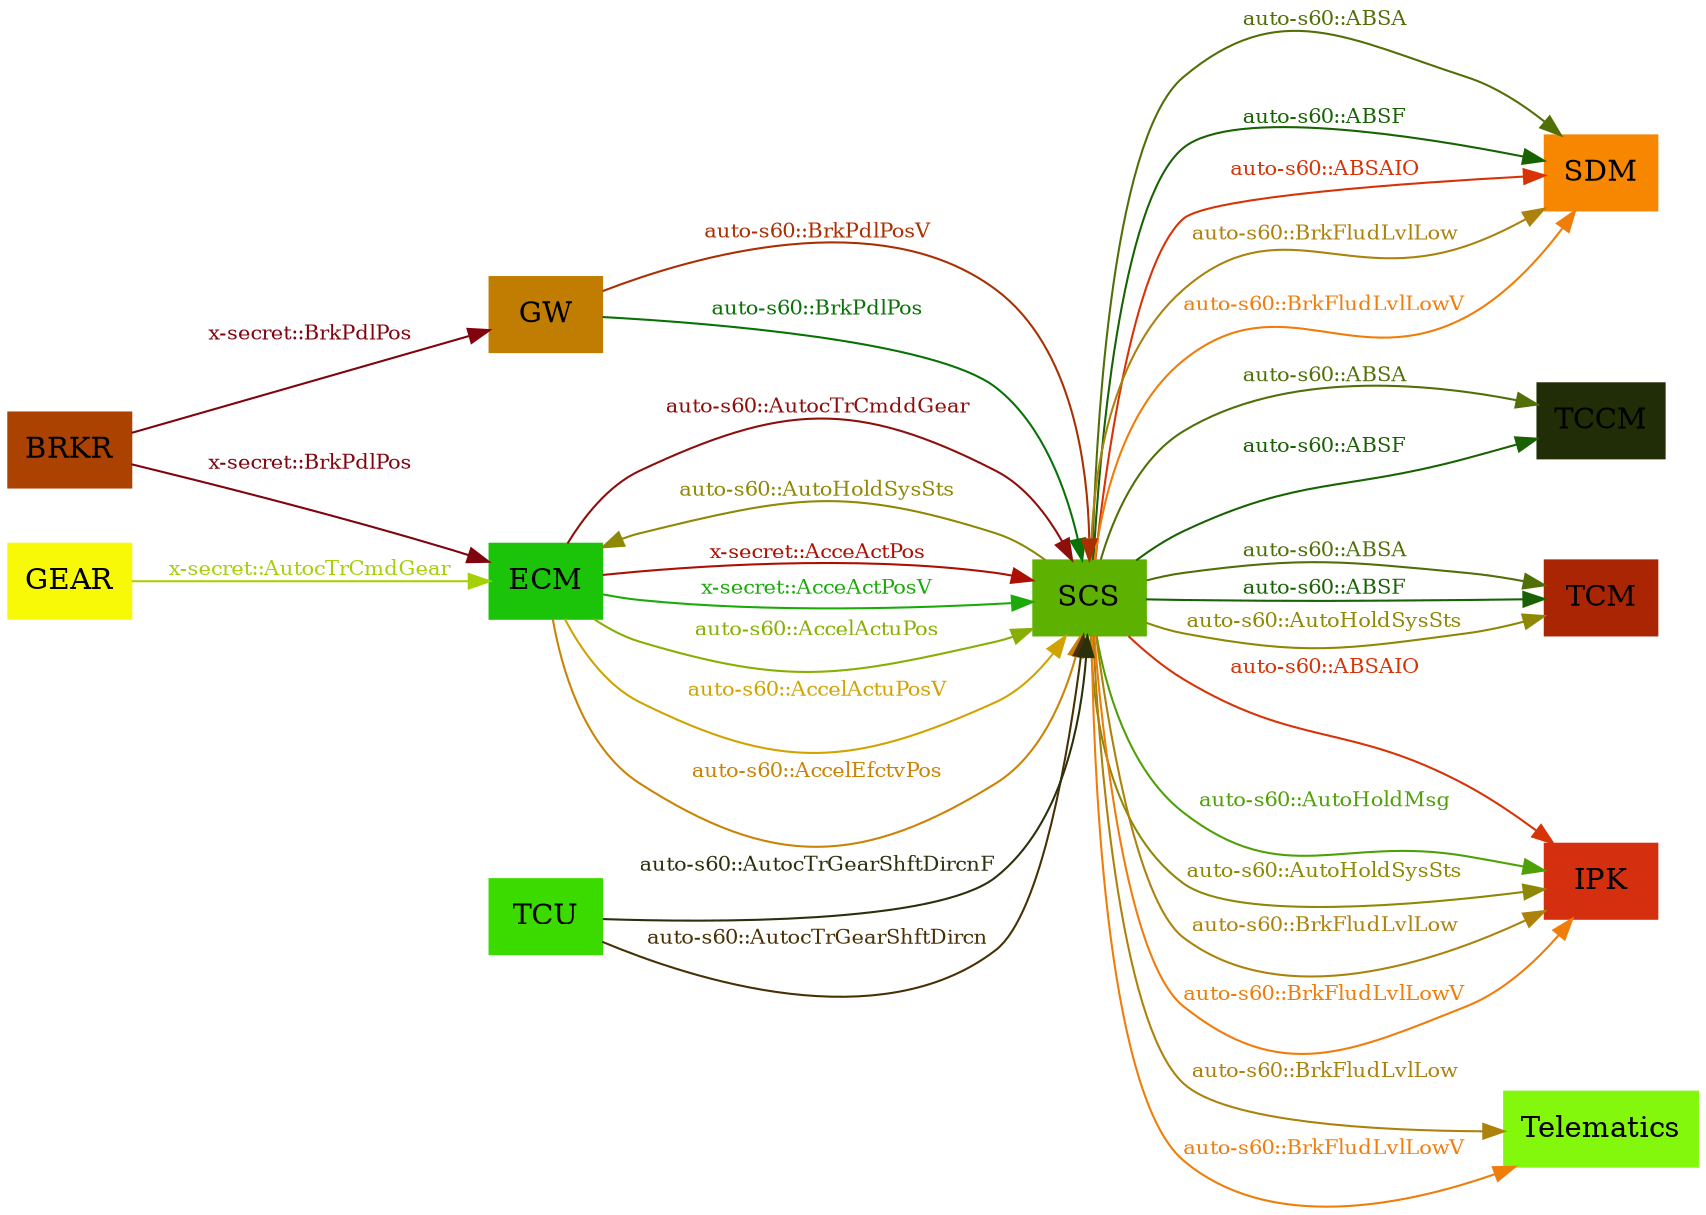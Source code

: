 digraph Signals {
	graph [rankdir=LR title="ECU Signals"]
	node [shape=box style=filled]
	edge [fontsize=10]
		ECM [label=ECM color="#1bc39"]
		SCS [label=SCS color="#5db11"]
			ECM -> SCS [label="x-secret::AcceActPos" color="#aa103" fontcolor="#aa103" tooltip="Accelerator Actual  Position"]
			ECM -> SCS [label="x-secret::AcceActPosV" color="#1baaa" fontcolor="#1baaa" tooltip="Accelerator Actual  Position Validity"]
		GEAR [label=GEAR color="#f7f96"]
			GEAR -> ECM [label="x-secret::AutocTrCmdGear" color="#a5d08" fontcolor="#a5d08" tooltip="Automatic Transimission Commanded Gear"]
		BRKR [label=BRKR color="#ab422"]
		GW [label=GW color="#c17d1"]
			BRKR -> GW [label="x-secret::BrkPdlPos" color="#8103e" fontcolor="#8103e" tooltip="Brake Pedal Position"]
			BRKR -> ECM [label="x-secret::BrkPdlPos" color="#8103e" fontcolor="#8103e" tooltip="Brake Pedal Position"]
			ECM -> SCS [label="auto-s60::AccelActuPos" color="#87af3" fontcolor="#87af3" tooltip="Accelerator Actual Position"]
			ECM -> SCS [label="auto-s60::AccelActuPosV" color="#d0a30" fontcolor="#d0a30" tooltip="Accelerator Actual Position Validity"]
			ECM -> SCS [label="auto-s60::AccelEfctvPos" color="#ca835" fontcolor="#ca835" tooltip="Accelerator Effective Position"]
		SDM [label=SDM color="#f7860"]
			SCS -> SDM [label="auto-s60::ABSA" color="#50707" fontcolor="#50707" tooltip="Antilock Brake System Active"]
		TCCM [label=TCCM color="#202d6"]
			SCS -> TCCM [label="auto-s60::ABSA" color="#50707" fontcolor="#50707" tooltip="Antilock Brake System Active"]
		TCM [label=TCM color="#a9254"]
			SCS -> TCM [label="auto-s60::ABSA" color="#50707" fontcolor="#50707" tooltip="Antilock Brake System Active"]
			SCS -> SDM [label="auto-s60::ABSF" color="#19624" fontcolor="#19624" tooltip="Antilock Brake System Failed"]
			SCS -> TCCM [label="auto-s60::ABSF" color="#19624" fontcolor="#19624" tooltip="Antilock Brake System Failed"]
			SCS -> TCM [label="auto-s60::ABSF" color="#19624" fontcolor="#19624" tooltip="Antilock Brake System Failed"]
		IPK [label=IPK color="#d42ff"]
			SCS -> IPK [label="auto-s60::ABSAIO" color="#d7337" fontcolor="#d7337" tooltip="Antilock Brake System Active Indication On"]
			SCS -> SDM [label="auto-s60::ABSAIO" color="#d7337" fontcolor="#d7337" tooltip="Antilock Brake System Active Indication On"]
			SCS -> IPK [label="auto-s60::AutoHoldMsg" color="#4ea05" fontcolor="#4ea05" tooltip="Auto Hold Message"]
			SCS -> IPK [label="auto-s60::AutoHoldSysSts" color="#8e885" fontcolor="#8e885" tooltip="Auto Hold System Status"]
			SCS -> ECM [label="auto-s60::AutoHoldSysSts" color="#8e885" fontcolor="#8e885" tooltip="Auto Hold System Status"]
			SCS -> TCM [label="auto-s60::AutoHoldSysSts" color="#8e885" fontcolor="#8e885" tooltip="Auto Hold System Status"]
			ECM -> SCS [label="auto-s60::AutocTrCmddGear" color="#8d0fc" fontcolor="#8d0fc" tooltip="Automatic Transmission Commanded Gear"]
		TCU [label=TCU color="#3cdb0"]
			TCU -> SCS [label="auto-s60::AutocTrGearShftDircn" color="#46304" fontcolor="#46304" tooltip="Automatic Transmission Gear Shift Direction"]
			TCU -> SCS [label="auto-s60::AutocTrGearShftDircnF" color="#2930a" fontcolor="#2930a" tooltip="Automatic Transmission Gear Shift Direction Failure"]
			SCS -> IPK [label="auto-s60::BrkFludLvlLow" color="#ac82d" fontcolor="#ac82d" tooltip="Break Fluid Level Low"]
		Telematics [label=Telematics color="#83f8d"]
			SCS -> Telematics [label="auto-s60::BrkFludLvlLow" color="#ac82d" fontcolor="#ac82d" tooltip="Break Fluid Level Low"]
			SCS -> SDM [label="auto-s60::BrkFludLvlLow" color="#ac82d" fontcolor="#ac82d" tooltip="Break Fluid Level Low"]
			SCS -> IPK [label="auto-s60::BrkFludLvlLowV" color="#f07c9" fontcolor="#f07c9" tooltip="Brake Fluid Level Low Validity"]
			SCS -> Telematics [label="auto-s60::BrkFludLvlLowV" color="#f07c9" fontcolor="#f07c9" tooltip="Brake Fluid Level Low Validity"]
			SCS -> SDM [label="auto-s60::BrkFludLvlLowV" color="#f07c9" fontcolor="#f07c9" tooltip="Brake Fluid Level Low Validity"]
			GW -> SCS [label="auto-s60::BrkPdlPos" color="#07725" fontcolor="#07725" tooltip="Brake Pedel Position"]
			GW -> SCS [label="auto-s60::BrkPdlPosV" color="#aa2f2" fontcolor="#aa2f2" tooltip="Brake Pedel Position Validity"]
}